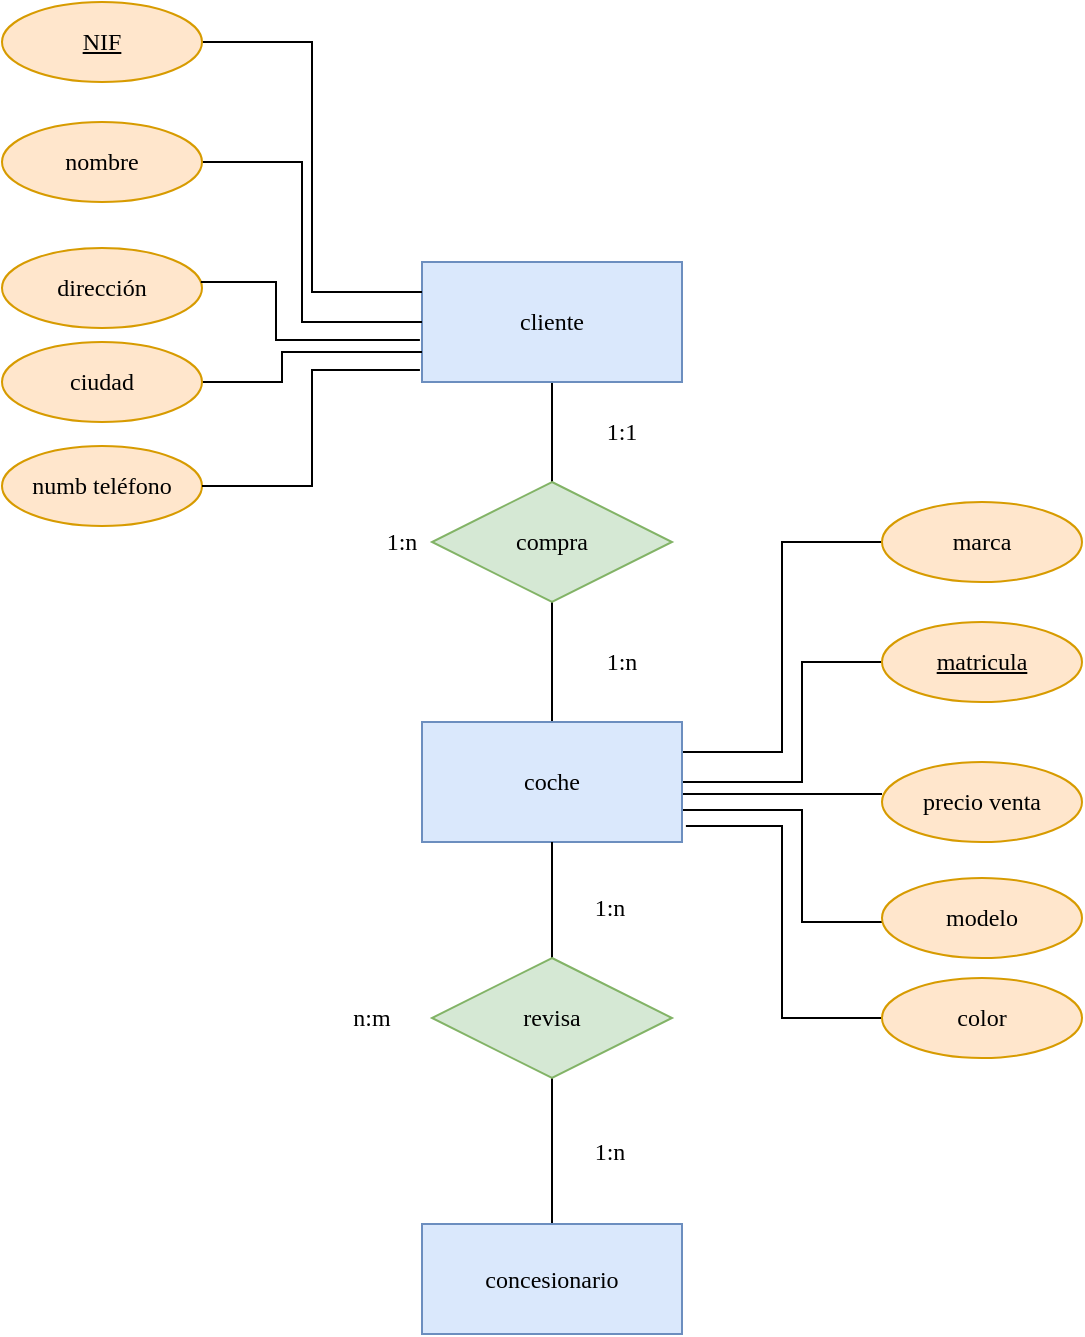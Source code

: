 <mxfile version="22.0.0" type="github">
  <diagram name="Página-1" id="OtH4-Akx2i9zdQnMNab2">
    <mxGraphModel dx="1434" dy="795" grid="1" gridSize="10" guides="1" tooltips="1" connect="1" arrows="1" fold="1" page="1" pageScale="1" pageWidth="827" pageHeight="1169" math="0" shadow="0">
      <root>
        <mxCell id="0" />
        <mxCell id="1" parent="0" />
        <mxCell id="sCh7ba8boINgbhCvGgg5-6" style="edgeStyle=orthogonalEdgeStyle;rounded=0;orthogonalLoop=1;jettySize=auto;html=1;exitX=0.5;exitY=1;exitDx=0;exitDy=0;endArrow=none;endFill=0;" edge="1" parent="1" source="sCh7ba8boINgbhCvGgg5-1" target="sCh7ba8boINgbhCvGgg5-4">
          <mxGeometry relative="1" as="geometry" />
        </mxCell>
        <mxCell id="sCh7ba8boINgbhCvGgg5-1" value="&lt;font face=&quot;Times New Roman&quot;&gt;cliente&lt;/font&gt;" style="whiteSpace=wrap;html=1;align=center;fillColor=#dae8fc;strokeColor=#6c8ebf;" vertex="1" parent="1">
          <mxGeometry x="320" y="160" width="130" height="60" as="geometry" />
        </mxCell>
        <mxCell id="sCh7ba8boINgbhCvGgg5-7" style="edgeStyle=orthogonalEdgeStyle;rounded=0;orthogonalLoop=1;jettySize=auto;html=1;exitX=0.5;exitY=0;exitDx=0;exitDy=0;entryX=0.5;entryY=1;entryDx=0;entryDy=0;endArrow=none;endFill=0;" edge="1" parent="1" source="sCh7ba8boINgbhCvGgg5-2" target="sCh7ba8boINgbhCvGgg5-4">
          <mxGeometry relative="1" as="geometry" />
        </mxCell>
        <mxCell id="sCh7ba8boINgbhCvGgg5-16" style="edgeStyle=orthogonalEdgeStyle;rounded=0;orthogonalLoop=1;jettySize=auto;html=1;exitX=1;exitY=0.25;exitDx=0;exitDy=0;entryX=0;entryY=0.5;entryDx=0;entryDy=0;endArrow=none;endFill=0;" edge="1" parent="1" source="sCh7ba8boINgbhCvGgg5-2" target="sCh7ba8boINgbhCvGgg5-15">
          <mxGeometry relative="1" as="geometry" />
        </mxCell>
        <mxCell id="sCh7ba8boINgbhCvGgg5-18" style="edgeStyle=orthogonalEdgeStyle;rounded=0;orthogonalLoop=1;jettySize=auto;html=1;exitX=1.015;exitY=0.867;exitDx=0;exitDy=0;entryX=0;entryY=0.5;entryDx=0;entryDy=0;endArrow=none;endFill=0;exitPerimeter=0;" edge="1" parent="1" source="sCh7ba8boINgbhCvGgg5-2" target="sCh7ba8boINgbhCvGgg5-14">
          <mxGeometry relative="1" as="geometry" />
        </mxCell>
        <mxCell id="sCh7ba8boINgbhCvGgg5-19" style="edgeStyle=orthogonalEdgeStyle;rounded=0;orthogonalLoop=1;jettySize=auto;html=1;exitX=1;exitY=0.5;exitDx=0;exitDy=0;endArrow=none;endFill=0;" edge="1" parent="1" target="sCh7ba8boINgbhCvGgg5-11">
          <mxGeometry relative="1" as="geometry">
            <mxPoint x="450" y="434" as="sourcePoint" />
            <mxPoint x="550" y="502" as="targetPoint" />
            <Array as="points">
              <mxPoint x="510" y="434" />
              <mxPoint x="510" y="490" />
            </Array>
          </mxGeometry>
        </mxCell>
        <mxCell id="sCh7ba8boINgbhCvGgg5-21" style="edgeStyle=orthogonalEdgeStyle;rounded=0;orthogonalLoop=1;jettySize=auto;html=1;exitX=1;exitY=0.5;exitDx=0;exitDy=0;entryX=0;entryY=0.5;entryDx=0;entryDy=0;endArrow=none;endFill=0;" edge="1" parent="1">
          <mxGeometry relative="1" as="geometry">
            <mxPoint x="450" y="426" as="sourcePoint" />
            <mxPoint x="550" y="426" as="targetPoint" />
            <Array as="points">
              <mxPoint x="530" y="426" />
              <mxPoint x="530" y="426" />
            </Array>
          </mxGeometry>
        </mxCell>
        <mxCell id="sCh7ba8boINgbhCvGgg5-29" style="edgeStyle=orthogonalEdgeStyle;rounded=0;orthogonalLoop=1;jettySize=auto;html=1;exitX=1;exitY=0.5;exitDx=0;exitDy=0;entryX=0;entryY=0.5;entryDx=0;entryDy=0;endArrow=none;endFill=0;" edge="1" parent="1" source="sCh7ba8boINgbhCvGgg5-2" target="sCh7ba8boINgbhCvGgg5-10">
          <mxGeometry relative="1" as="geometry">
            <Array as="points">
              <mxPoint x="510" y="420" />
              <mxPoint x="510" y="360" />
            </Array>
          </mxGeometry>
        </mxCell>
        <mxCell id="sCh7ba8boINgbhCvGgg5-2" value="&lt;font face=&quot;Times New Roman&quot;&gt;coche&lt;/font&gt;" style="whiteSpace=wrap;html=1;align=center;fillColor=#dae8fc;strokeColor=#6c8ebf;" vertex="1" parent="1">
          <mxGeometry x="320" y="390" width="130" height="60" as="geometry" />
        </mxCell>
        <mxCell id="sCh7ba8boINgbhCvGgg5-9" style="edgeStyle=orthogonalEdgeStyle;rounded=0;orthogonalLoop=1;jettySize=auto;html=1;endArrow=none;endFill=0;" edge="1" parent="1" source="sCh7ba8boINgbhCvGgg5-3" target="sCh7ba8boINgbhCvGgg5-5">
          <mxGeometry relative="1" as="geometry" />
        </mxCell>
        <mxCell id="sCh7ba8boINgbhCvGgg5-3" value="&lt;font face=&quot;Times New Roman&quot;&gt;concesionario&lt;/font&gt;" style="whiteSpace=wrap;html=1;align=center;fillColor=#dae8fc;strokeColor=#6c8ebf;" vertex="1" parent="1">
          <mxGeometry x="320" y="641" width="130" height="55" as="geometry" />
        </mxCell>
        <mxCell id="sCh7ba8boINgbhCvGgg5-4" value="&lt;font face=&quot;Times New Roman&quot;&gt;compra&lt;/font&gt;" style="shape=rhombus;perimeter=rhombusPerimeter;whiteSpace=wrap;html=1;align=center;fillColor=#d5e8d4;strokeColor=#82b366;" vertex="1" parent="1">
          <mxGeometry x="325" y="270" width="120" height="60" as="geometry" />
        </mxCell>
        <mxCell id="sCh7ba8boINgbhCvGgg5-8" style="edgeStyle=orthogonalEdgeStyle;rounded=0;orthogonalLoop=1;jettySize=auto;html=1;exitX=0.5;exitY=0;exitDx=0;exitDy=0;endArrow=none;endFill=0;" edge="1" parent="1" source="sCh7ba8boINgbhCvGgg5-5" target="sCh7ba8boINgbhCvGgg5-2">
          <mxGeometry relative="1" as="geometry" />
        </mxCell>
        <mxCell id="sCh7ba8boINgbhCvGgg5-5" value="&lt;font face=&quot;Times New Roman&quot;&gt;revisa&lt;/font&gt;" style="shape=rhombus;perimeter=rhombusPerimeter;whiteSpace=wrap;html=1;align=center;fillColor=#d5e8d4;strokeColor=#82b366;" vertex="1" parent="1">
          <mxGeometry x="325" y="508" width="120" height="60" as="geometry" />
        </mxCell>
        <mxCell id="sCh7ba8boINgbhCvGgg5-10" value="&lt;u&gt;&lt;font face=&quot;Times New Roman&quot;&gt;matricula&lt;/font&gt;&lt;/u&gt;" style="ellipse;whiteSpace=wrap;html=1;align=center;fillColor=#ffe6cc;strokeColor=#d79b00;" vertex="1" parent="1">
          <mxGeometry x="550" y="340" width="100" height="40" as="geometry" />
        </mxCell>
        <mxCell id="sCh7ba8boINgbhCvGgg5-11" value="&lt;font face=&quot;Times New Roman&quot;&gt;modelo&lt;/font&gt;" style="ellipse;whiteSpace=wrap;html=1;align=center;fillColor=#ffe6cc;strokeColor=#d79b00;" vertex="1" parent="1">
          <mxGeometry x="550" y="468" width="100" height="40" as="geometry" />
        </mxCell>
        <mxCell id="sCh7ba8boINgbhCvGgg5-30" style="edgeStyle=orthogonalEdgeStyle;rounded=0;orthogonalLoop=1;jettySize=auto;html=1;exitX=1;exitY=0.5;exitDx=0;exitDy=0;entryX=0;entryY=0.25;entryDx=0;entryDy=0;endArrow=none;endFill=0;" edge="1" parent="1" source="sCh7ba8boINgbhCvGgg5-12" target="sCh7ba8boINgbhCvGgg5-1">
          <mxGeometry relative="1" as="geometry" />
        </mxCell>
        <mxCell id="sCh7ba8boINgbhCvGgg5-12" value="&lt;font face=&quot;Times New Roman&quot;&gt;&lt;u&gt;NIF&lt;/u&gt;&lt;/font&gt;" style="ellipse;whiteSpace=wrap;html=1;align=center;fillColor=#ffe6cc;strokeColor=#d79b00;" vertex="1" parent="1">
          <mxGeometry x="110" y="30" width="100" height="40" as="geometry" />
        </mxCell>
        <mxCell id="sCh7ba8boINgbhCvGgg5-13" value="&lt;font face=&quot;Times New Roman&quot;&gt;precio venta&lt;/font&gt;" style="ellipse;whiteSpace=wrap;html=1;align=center;fillColor=#ffe6cc;strokeColor=#d79b00;" vertex="1" parent="1">
          <mxGeometry x="550" y="410" width="100" height="40" as="geometry" />
        </mxCell>
        <mxCell id="sCh7ba8boINgbhCvGgg5-14" value="&lt;font face=&quot;Times New Roman&quot;&gt;color&lt;/font&gt;" style="ellipse;whiteSpace=wrap;html=1;align=center;fillColor=#ffe6cc;strokeColor=#d79b00;" vertex="1" parent="1">
          <mxGeometry x="550" y="518" width="100" height="40" as="geometry" />
        </mxCell>
        <mxCell id="sCh7ba8boINgbhCvGgg5-15" value="&lt;font face=&quot;Times New Roman&quot;&gt;marca&lt;/font&gt;" style="ellipse;whiteSpace=wrap;html=1;align=center;fillColor=#ffe6cc;strokeColor=#d79b00;" vertex="1" parent="1">
          <mxGeometry x="550" y="280" width="100" height="40" as="geometry" />
        </mxCell>
        <mxCell id="sCh7ba8boINgbhCvGgg5-31" style="edgeStyle=orthogonalEdgeStyle;rounded=0;orthogonalLoop=1;jettySize=auto;html=1;exitX=1;exitY=0.5;exitDx=0;exitDy=0;entryX=0;entryY=0.5;entryDx=0;entryDy=0;endArrow=none;endFill=0;" edge="1" parent="1" source="sCh7ba8boINgbhCvGgg5-25" target="sCh7ba8boINgbhCvGgg5-1">
          <mxGeometry relative="1" as="geometry">
            <Array as="points">
              <mxPoint x="260" y="110" />
              <mxPoint x="260" y="190" />
            </Array>
          </mxGeometry>
        </mxCell>
        <mxCell id="sCh7ba8boINgbhCvGgg5-25" value="&lt;font face=&quot;Times New Roman&quot;&gt;nombre&lt;/font&gt;" style="ellipse;whiteSpace=wrap;html=1;align=center;fillColor=#ffe6cc;strokeColor=#d79b00;" vertex="1" parent="1">
          <mxGeometry x="110" y="90" width="100" height="40" as="geometry" />
        </mxCell>
        <mxCell id="sCh7ba8boINgbhCvGgg5-26" value="&lt;font face=&quot;Times New Roman&quot;&gt;dirección&lt;/font&gt;" style="ellipse;whiteSpace=wrap;html=1;align=center;fillColor=#ffe6cc;strokeColor=#d79b00;" vertex="1" parent="1">
          <mxGeometry x="110" y="153" width="100" height="40" as="geometry" />
        </mxCell>
        <mxCell id="sCh7ba8boINgbhCvGgg5-33" style="edgeStyle=orthogonalEdgeStyle;rounded=0;orthogonalLoop=1;jettySize=auto;html=1;exitX=1;exitY=0.5;exitDx=0;exitDy=0;entryX=0;entryY=0.75;entryDx=0;entryDy=0;endArrow=none;endFill=0;" edge="1" parent="1" source="sCh7ba8boINgbhCvGgg5-27" target="sCh7ba8boINgbhCvGgg5-1">
          <mxGeometry relative="1" as="geometry">
            <Array as="points">
              <mxPoint x="250" y="220" />
              <mxPoint x="250" y="205" />
            </Array>
          </mxGeometry>
        </mxCell>
        <mxCell id="sCh7ba8boINgbhCvGgg5-27" value="&lt;font face=&quot;Times New Roman&quot;&gt;ciudad&lt;/font&gt;" style="ellipse;whiteSpace=wrap;html=1;align=center;fillColor=#ffe6cc;strokeColor=#d79b00;" vertex="1" parent="1">
          <mxGeometry x="110" y="200" width="100" height="40" as="geometry" />
        </mxCell>
        <mxCell id="sCh7ba8boINgbhCvGgg5-28" value="&lt;font face=&quot;Times New Roman&quot;&gt;numb teléfono&lt;/font&gt;" style="ellipse;whiteSpace=wrap;html=1;align=center;fillColor=#ffe6cc;strokeColor=#d79b00;" vertex="1" parent="1">
          <mxGeometry x="110" y="252" width="100" height="40" as="geometry" />
        </mxCell>
        <mxCell id="sCh7ba8boINgbhCvGgg5-32" style="edgeStyle=orthogonalEdgeStyle;rounded=0;orthogonalLoop=1;jettySize=auto;html=1;exitX=1;exitY=0.5;exitDx=0;exitDy=0;entryX=-0.008;entryY=0.9;entryDx=0;entryDy=0;entryPerimeter=0;endArrow=none;endFill=0;" edge="1" parent="1" source="sCh7ba8boINgbhCvGgg5-28" target="sCh7ba8boINgbhCvGgg5-1">
          <mxGeometry relative="1" as="geometry" />
        </mxCell>
        <mxCell id="sCh7ba8boINgbhCvGgg5-34" style="edgeStyle=orthogonalEdgeStyle;rounded=0;orthogonalLoop=1;jettySize=auto;html=1;entryX=0.015;entryY=0.65;entryDx=0;entryDy=0;entryPerimeter=0;endArrow=none;endFill=0;" edge="1" parent="1" source="sCh7ba8boINgbhCvGgg5-26">
          <mxGeometry relative="1" as="geometry">
            <mxPoint x="207" y="160" as="sourcePoint" />
            <mxPoint x="318.95" y="199" as="targetPoint" />
            <Array as="points">
              <mxPoint x="247" y="170" />
              <mxPoint x="247" y="199" />
            </Array>
          </mxGeometry>
        </mxCell>
        <mxCell id="sCh7ba8boINgbhCvGgg5-35" value="&lt;font face=&quot;Times New Roman&quot;&gt;1:n&lt;/font&gt;" style="text;html=1;strokeColor=none;fillColor=none;align=center;verticalAlign=middle;whiteSpace=wrap;rounded=0;" vertex="1" parent="1">
          <mxGeometry x="390" y="345" width="60" height="30" as="geometry" />
        </mxCell>
        <mxCell id="sCh7ba8boINgbhCvGgg5-36" value="&lt;font face=&quot;Times New Roman&quot;&gt;1:1&lt;/font&gt;" style="text;html=1;strokeColor=none;fillColor=none;align=center;verticalAlign=middle;whiteSpace=wrap;rounded=0;" vertex="1" parent="1">
          <mxGeometry x="390" y="230" width="60" height="30" as="geometry" />
        </mxCell>
        <mxCell id="sCh7ba8boINgbhCvGgg5-37" value="&lt;font face=&quot;Times New Roman&quot;&gt;1:n&lt;/font&gt;" style="text;html=1;strokeColor=none;fillColor=none;align=center;verticalAlign=middle;whiteSpace=wrap;rounded=0;" vertex="1" parent="1">
          <mxGeometry x="280" y="285" width="60" height="30" as="geometry" />
        </mxCell>
        <mxCell id="sCh7ba8boINgbhCvGgg5-38" value="&lt;font face=&quot;Times New Roman&quot;&gt;1:n&lt;/font&gt;" style="text;html=1;strokeColor=none;fillColor=none;align=center;verticalAlign=middle;whiteSpace=wrap;rounded=0;" vertex="1" parent="1">
          <mxGeometry x="384" y="590" width="60" height="30" as="geometry" />
        </mxCell>
        <mxCell id="sCh7ba8boINgbhCvGgg5-39" value="&lt;font face=&quot;Times New Roman&quot;&gt;1:n&lt;/font&gt;" style="text;html=1;strokeColor=none;fillColor=none;align=center;verticalAlign=middle;whiteSpace=wrap;rounded=0;" vertex="1" parent="1">
          <mxGeometry x="384" y="468" width="60" height="30" as="geometry" />
        </mxCell>
        <mxCell id="sCh7ba8boINgbhCvGgg5-40" value="&lt;font face=&quot;Times New Roman&quot;&gt;n:m&lt;/font&gt;" style="text;html=1;strokeColor=none;fillColor=none;align=center;verticalAlign=middle;whiteSpace=wrap;rounded=0;" vertex="1" parent="1">
          <mxGeometry x="265" y="523" width="60" height="30" as="geometry" />
        </mxCell>
      </root>
    </mxGraphModel>
  </diagram>
</mxfile>
